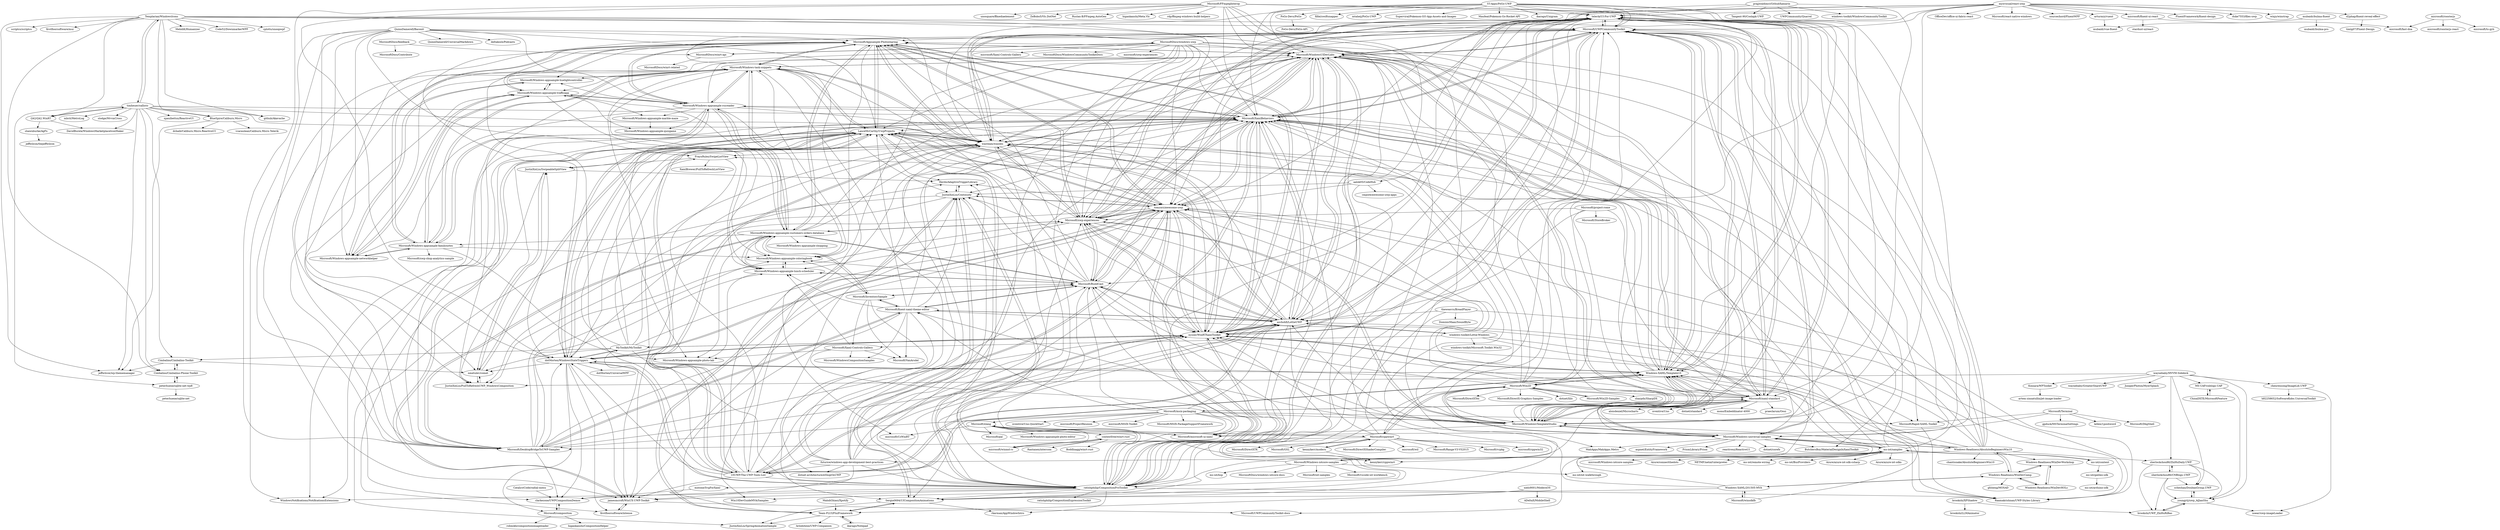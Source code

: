 digraph G {
"telerik/UI-For-UWP" -> "Microsoft/UWPCommunityToolkit"
"telerik/UI-For-UWP" -> "Microsoft/WindowsUIDevLabs"
"telerik/UI-For-UWP" -> "Microsoft/WindowsTemplateStudio"
"telerik/UI-For-UWP" -> "Microsoft/XamlBehaviors"
"telerik/UI-For-UWP" -> "Windows-XAML/Template10"
"telerik/UI-For-UWP" -> "Microsoft/uwp-experiences"
"telerik/UI-For-UWP" -> "xyzzer/WinRTXamlToolkit"
"telerik/UI-For-UWP" -> "Microsoft/xaml-standard"
"telerik/UI-For-UWP" -> "wasteam/waslibs"
"telerik/UI-For-UWP" -> "azchohfi/LottieUWP"
"telerik/UI-For-UWP" -> "Microsoft/microsoft-ui-xaml" ["e"=1]
"telerik/UI-For-UWP" -> "tomzorz/awesome-uwp"
"telerik/UI-For-UWP" -> "ratishphilip/CompositionProToolkit"
"telerik/UI-For-UWP" -> "Microsoft/BuildCast"
"telerik/UI-For-UWP" -> "10UWP/The-UWP-Tools-List"
"Microsoft/Windows-universal-samples" -> "Microsoft/UWPCommunityToolkit"
"Microsoft/Windows-universal-samples" -> "Windows-XAML/Template10"
"Microsoft/Windows-universal-samples" -> "telerik/UI-For-UWP"
"Microsoft/Windows-universal-samples" -> "Microsoft/WindowsTemplateStudio"
"Microsoft/Windows-universal-samples" -> "Microsoft/WindowsUIDevLabs"
"Microsoft/Windows-universal-samples" -> "PrismLibrary/Prism" ["e"=1]
"Microsoft/Windows-universal-samples" -> "ButchersBoy/MaterialDesignInXamlToolkit" ["e"=1]
"Microsoft/Windows-universal-samples" -> "Microsoft/Win2D"
"Microsoft/Windows-universal-samples" -> "ms-iot/samples"
"Microsoft/Windows-universal-samples" -> "reactiveui/ReactiveUI" ["e"=1]
"Microsoft/Windows-universal-samples" -> "dotnet/corefx" ["e"=1]
"Microsoft/Windows-universal-samples" -> "MahApps/MahApps.Metro" ["e"=1]
"Microsoft/Windows-universal-samples" -> "Microsoft/XamlBehaviors"
"Microsoft/Windows-universal-samples" -> "aspnet/EntityFramework" ["e"=1]
"Microsoft/Windows-universal-samples" -> "Windows-Readiness/AbsoluteBeginnersWin10"
"MicrosoftDocs/feedback" -> "MicrosoftDocs/Contribute"
"MicrosoftDocs/feedback" -> "MicrosoftDocs/winrt-api"
"ms-iot/samples" -> "ms-iot/content"
"ms-iot/samples" -> "Microsoft/Windows-iotcore-samples"
"ms-iot/samples" -> "Microsoft/Windows-universal-samples"
"ms-iot/samples" -> "Windows-XAML/Template10"
"ms-iot/samples" -> "Microsoft/UWPCommunityToolkit"
"ms-iot/samples" -> "Azure/azure-iot-sdks" ["e"=1]
"ms-iot/samples" -> "Microsoft/XamlBehaviors"
"ms-iot/samples" -> "microsoft/Windows-iotcore-samples" ["e"=1]
"ms-iot/samples" -> "Azure/connectthedots" ["e"=1]
"ms-iot/samples" -> "telerik/UI-For-UWP"
"ms-iot/samples" -> "NETMF/netmf-interpreter" ["e"=1]
"ms-iot/samples" -> "ms-iot/remote-wiring" ["e"=1]
"ms-iot/samples" -> "ms-iot/BusProviders"
"ms-iot/samples" -> "Azure/azure-iot-sdk-csharp" ["e"=1]
"ms-iot/samples" -> "ms-iot/iot-walkthrough"
"Microsoft/XamlBehaviors" -> "xyzzer/WinRTXamlToolkit"
"Microsoft/XamlBehaviors" -> "Microsoft/WindowsUIDevLabs"
"Microsoft/XamlBehaviors" -> "Microsoft/UWPCommunityToolkit"
"Microsoft/XamlBehaviors" -> "dotMorten/WindowsStateTriggers"
"Microsoft/XamlBehaviors" -> "ratishphilip/CompositionProToolkit"
"Microsoft/XamlBehaviors" -> "Windows-XAML/Template10"
"Microsoft/XamlBehaviors" -> "telerik/UI-For-UWP"
"Microsoft/XamlBehaviors" -> "Microsoft/uwp-experiences"
"Microsoft/XamlBehaviors" -> "Microsoft/xaml-standard"
"Microsoft/XamlBehaviors" -> "Microsoft/Appsample-Photosharing"
"Microsoft/XamlBehaviors" -> "wasteam/waslibs"
"Microsoft/XamlBehaviors" -> "tomzorz/awesome-uwp"
"Microsoft/XamlBehaviors" -> "LanceMcCarthy/UwpProjects"
"Microsoft/XamlBehaviors" -> "azchohfi/LottieUWP"
"Microsoft/XamlBehaviors" -> "WindowsNotifications/NotificationsExtensions"
"MicrosoftDocs/windows-uwp" -> "MicrosoftDocs/winrt-api"
"MicrosoftDocs/windows-uwp" -> "Microsoft/uwp-experiences"
"MicrosoftDocs/windows-uwp" -> "MicrosoftDocs/WindowsCommunityToolkitDocs" ["e"=1]
"MicrosoftDocs/windows-uwp" -> "microsoft/uwp-experiences" ["e"=1]
"MicrosoftDocs/windows-uwp" -> "tomzorz/awesome-uwp"
"MicrosoftDocs/windows-uwp" -> "microsoft/CsWinRT" ["e"=1]
"MicrosoftDocs/windows-uwp" -> "ratishphilip/CompositionProToolkit"
"MicrosoftDocs/windows-uwp" -> "Microsoft/microsoft-ui-xaml" ["e"=1]
"MicrosoftDocs/windows-uwp" -> "LanceMcCarthy/UwpProjects"
"MicrosoftDocs/windows-uwp" -> "Microsoft/DesktopBridgeToUWP-Samples"
"MicrosoftDocs/windows-uwp" -> "Microsoft/WindowsUIDevLabs"
"MicrosoftDocs/windows-uwp" -> "azchohfi/LottieUWP"
"MicrosoftDocs/windows-uwp" -> "microsoft/Xaml-Controls-Gallery" ["e"=1]
"MicrosoftDocs/windows-uwp" -> "Microsoft/WindowsTemplateStudio"
"MicrosoftDocs/windows-uwp" -> "Microsoft/Rapid-XAML-Toolkit"
"Microsoft/cppwinrt" -> "kennykerr/modern"
"Microsoft/cppwinrt" -> "Microsoft/xlang"
"Microsoft/cppwinrt" -> "Microsoft/Win2D"
"Microsoft/cppwinrt" -> "Microsoft/DirectXTK" ["e"=1]
"Microsoft/cppwinrt" -> "Microsoft/GSL" ["e"=1]
"Microsoft/cppwinrt" -> "kennykerr/cppwinrt"
"Microsoft/cppwinrt" -> "Microsoft/XamlBehaviors"
"Microsoft/cppwinrt" -> "Microsoft/DirectXShaderCompiler" ["e"=1]
"Microsoft/cppwinrt" -> "microsoft/wil" ["e"=1]
"Microsoft/cppwinrt" -> "Microsoft/Range-V3-VS2015"
"Microsoft/cppwinrt" -> "Microsoft/UWPCommunityToolkit"
"Microsoft/cppwinrt" -> "Microsoft/vcpkg" ["e"=1]
"Microsoft/cppwinrt" -> "Microsoft/WindowsUIDevLabs"
"Microsoft/cppwinrt" -> "microsoft/cppwin32" ["e"=1]
"Microsoft/cppwinrt" -> "Microsoft/DesktopBridgeToUWP-Samples"
"Microsoft/FFmpegInterop" -> "unosquare/ffmediaelement" ["e"=1]
"Microsoft/FFmpegInterop" -> "ZeBobo5/Vlc.DotNet" ["e"=1]
"Microsoft/FFmpegInterop" -> "azchohfi/LottieUWP"
"Microsoft/FFmpegInterop" -> "Microsoft/WindowsUIDevLabs"
"Microsoft/FFmpegInterop" -> "xyzzer/WinRTXamlToolkit"
"Microsoft/FFmpegInterop" -> "Microsoft/XamlBehaviors"
"Microsoft/FFmpegInterop" -> "Ruslan-B/FFmpeg.AutoGen" ["e"=1]
"Microsoft/FFmpegInterop" -> "ratishphilip/CompositionProToolkit"
"Microsoft/FFmpegInterop" -> "Microsoft/Win2D"
"Microsoft/FFmpegInterop" -> "Microsoft/UWPCommunityToolkit"
"Microsoft/FFmpegInterop" -> "dotMorten/WindowsStateTriggers"
"Microsoft/FFmpegInterop" -> "telerik/UI-For-UWP"
"Microsoft/FFmpegInterop" -> "higankanshi/Meta.Vlc" ["e"=1]
"Microsoft/FFmpegInterop" -> "rdp/ffmpeg-windows-build-helpers" ["e"=1]
"Microsoft/FFmpegInterop" -> "Microsoft/DesktopBridgeToUWP-Samples"
"Microsoft/xlang" -> "Microsoft/cppwinrt"
"Microsoft/xlang" -> "kennykerr/cppwinrt"
"Microsoft/xlang" -> "Microsoft/microsoft-ui-xaml" ["e"=1]
"Microsoft/xlang" -> "Microsoft/Windows-appsample-photo-editor"
"Microsoft/xlang" -> "contextfree/winrt-rust"
"Microsoft/xlang" -> "microsoft/CsWinRT" ["e"=1]
"Microsoft/xlang" -> "microsoft/winmd-rs"
"Microsoft/xlang" -> "Microsoft/pal"
"Microsoft/WindowsTemplateStudio" -> "Microsoft/UWPCommunityToolkit"
"Microsoft/WindowsTemplateStudio" -> "telerik/UI-For-UWP"
"Microsoft/WindowsTemplateStudio" -> "Microsoft/WindowsUIDevLabs"
"Microsoft/WindowsTemplateStudio" -> "Windows-XAML/Template10"
"Microsoft/WindowsTemplateStudio" -> "Microsoft/xaml-standard"
"Microsoft/WindowsTemplateStudio" -> "Microsoft/uwp-experiences"
"Microsoft/WindowsTemplateStudio" -> "Microsoft/microsoft-ui-xaml" ["e"=1]
"Microsoft/WindowsTemplateStudio" -> "Microsoft/BuildCast"
"Microsoft/WindowsTemplateStudio" -> "Microsoft/XamlBehaviors"
"Microsoft/WindowsTemplateStudio" -> "azchohfi/LottieUWP"
"Microsoft/WindowsTemplateStudio" -> "wasteam/waslibs"
"Microsoft/WindowsTemplateStudio" -> "Microsoft/Windows-universal-samples"
"Microsoft/WindowsTemplateStudio" -> "xyzzer/WinRTXamlToolkit"
"Microsoft/WindowsTemplateStudio" -> "tomzorz/awesome-uwp"
"Microsoft/WindowsTemplateStudio" -> "Microsoft/fluent-xaml-theme-editor"
"Microsoft/Win2D" -> "Microsoft/Win2D-Samples"
"Microsoft/Win2D" -> "Microsoft/DirectXTK" ["e"=1]
"Microsoft/Win2D" -> "Microsoft/XamlBehaviors"
"Microsoft/Win2D" -> "sharpdx/SharpDX" ["e"=1]
"Microsoft/Win2D" -> "Microsoft/WindowsUIDevLabs"
"Microsoft/Win2D" -> "Microsoft/cppwinrt"
"Microsoft/Win2D" -> "Microsoft/UWPCommunityToolkit"
"Microsoft/Win2D" -> "Windows-XAML/Template10"
"Microsoft/Win2D" -> "xyzzer/WinRTXamlToolkit"
"Microsoft/Win2D" -> "Microsoft/DirectXTex" ["e"=1]
"Microsoft/Win2D" -> "Microsoft/xaml-standard"
"Microsoft/Win2D" -> "Microsoft/DirectX-Graphics-Samples" ["e"=1]
"Microsoft/Win2D" -> "Microsoft/Windows-universal-samples"
"Microsoft/Win2D" -> "dotnet/llilc" ["e"=1]
"Microsoft/Win2D" -> "telerik/UI-For-UWP"
"Microsoft/xaml-standard" -> "Microsoft/UWPCommunityToolkit"
"Microsoft/xaml-standard" -> "Microsoft/XamlBehaviors"
"Microsoft/xaml-standard" -> "Microsoft/WindowsTemplateStudio"
"Microsoft/xaml-standard" -> "telerik/UI-For-UWP"
"Microsoft/xaml-standard" -> "ratishphilip/CompositionProToolkit"
"Microsoft/xaml-standard" -> "Microsoft/WindowsUIDevLabs"
"Microsoft/xaml-standard" -> "mono/Embeddinator-4000" ["e"=1]
"Microsoft/xaml-standard" -> "praeclarum/Ooui" ["e"=1]
"Microsoft/xaml-standard" -> "dotMorten/WindowsStateTriggers"
"Microsoft/xaml-standard" -> "aloisdeniel/Microcharts" ["e"=1]
"Microsoft/xaml-standard" -> "Microsoft/msix-packaging"
"Microsoft/xaml-standard" -> "nventive/Uno" ["e"=1]
"Microsoft/xaml-standard" -> "dotnet/standard" ["e"=1]
"Microsoft/xaml-standard" -> "Windows-XAML/Template10"
"Microsoft/xaml-standard" -> "xyzzer/WinRTXamlToolkit"
"Microsoft/msix-packaging" -> "Microsoft/xaml-standard"
"Microsoft/msix-packaging" -> "Microsoft/fluent-xaml-theme-editor"
"Microsoft/msix-packaging" -> "Microsoft/BuildCast"
"Microsoft/msix-packaging" -> "Microsoft/MSIX-PackageSupportFramework"
"Microsoft/msix-packaging" -> "nventive/Uno.QuickStart" ["e"=1]
"Microsoft/msix-packaging" -> "ratishphilip/CompositionProToolkit"
"Microsoft/msix-packaging" -> "Microsoft/WindowsTemplateStudio"
"Microsoft/msix-packaging" -> "Microsoft/microsoft-ui-xaml" ["e"=1]
"Microsoft/msix-packaging" -> "Microsoft/DesktopBridgeToUWP-Samples"
"Microsoft/msix-packaging" -> "Microsoft/Rapid-XAML-Toolkit"
"Microsoft/msix-packaging" -> "microsoft/ProjectReunion" ["e"=1]
"Microsoft/msix-packaging" -> "Microsoft/xlang"
"Microsoft/msix-packaging" -> "microsoft/MSIX-Toolkit" ["e"=1]
"Microsoft/msix-packaging" -> "azchohfi/LottieUWP"
"ST-Apps/PoGo-UWP" -> "Microsoft/UWPCommunityToolkit"
"ST-Apps/PoGo-UWP" -> "filfat/swiftsnapper"
"ST-Apps/PoGo-UWP" -> "Windows-XAML/Template10"
"ST-Apps/PoGo-UWP" -> "PoGo-Devs/PoGo"
"ST-Apps/PoGo-UWP" -> "mtaheij/PoGo-UWP"
"ST-Apps/PoGo-UWP" -> "Microsoft/WindowsUIDevLabs"
"ST-Apps/PoGo-UWP" -> "Microsoft/Windows-universal-samples"
"ST-Apps/PoGo-UWP" -> "Superviral/Pokemon-GO-App-Assets-and-Images"
"ST-Apps/PoGo-UWP" -> "telerik/UI-For-UWP"
"ST-Apps/PoGo-UWP" -> "Maufeat/Pokemon-Go-Rocket-API"
"ST-Apps/PoGo-UWP" -> "Microsoft/xaml-standard"
"ST-Apps/PoGo-UWP" -> "ikarago/Unigram"
"ST-Apps/PoGo-UWP" -> "Microsoft/WindowsTemplateStudio"
"ST-Apps/PoGo-UWP" -> "wasteam/waslibs"
"ST-Apps/PoGo-UWP" -> "Microsoft/XamlBehaviors"
"Microsoft/Terminal" -> "Microsoft/microsoft-ui-xaml" ["e"=1]
"Microsoft/Terminal" -> "Microsoft/Rapid-XAML-Toolkit"
"Microsoft/Terminal" -> "gpduck/MSTerminalSettings"
"Microsoft/Terminal" -> "latkin/1poshword" ["e"=1]
"Microsoft/Terminal" -> "Microsoft/DbgShell" ["e"=1]
"Microsoft/UWPCommunityToolkit" -> "Windows-XAML/Template10"
"Microsoft/UWPCommunityToolkit" -> "telerik/UI-For-UWP"
"Microsoft/UWPCommunityToolkit" -> "Microsoft/WindowsUIDevLabs"
"Microsoft/UWPCommunityToolkit" -> "Microsoft/WindowsTemplateStudio"
"Microsoft/UWPCommunityToolkit" -> "Microsoft/XamlBehaviors"
"Microsoft/UWPCommunityToolkit" -> "Microsoft/Windows-universal-samples"
"Microsoft/UWPCommunityToolkit" -> "Microsoft/uwp-experiences"
"Microsoft/UWPCommunityToolkit" -> "Microsoft/xaml-standard"
"Microsoft/UWPCommunityToolkit" -> "xyzzer/WinRTXamlToolkit"
"Microsoft/UWPCommunityToolkit" -> "wasteam/waslibs"
"Microsoft/UWPCommunityToolkit" -> "ratishphilip/CompositionProToolkit"
"Microsoft/UWPCommunityToolkit" -> "dotMorten/WindowsStateTriggers"
"Microsoft/UWPCommunityToolkit" -> "tomzorz/awesome-uwp"
"Microsoft/UWPCommunityToolkit" -> "Microsoft/Appsample-Photosharing"
"Microsoft/UWPCommunityToolkit" -> "ButchersBoy/MaterialDesignInXamlToolkit" ["e"=1]
"Sergio0694/UICompositionAnimations" -> "Team-FLUI/FluiFramework"
"Sergio0694/UICompositionAnimations" -> "rkarman/AppWindowIntro"
"Sergio0694/UICompositionAnimations" -> "JustinXinLiu/Continuity"
"Sergio0694/UICompositionAnimations" -> "JustinXinLiu/SpringAnimationSample"
"Microsoft/Windows-iotcore-samples" -> "ms-iot/samples"
"Microsoft/Windows-iotcore-samples" -> "MicrosoftDocs/windows-iotcore-docs"
"Microsoft/Windows-iotcore-samples" -> "ms-iot/iot-walkthrough"
"Microsoft/Windows-iotcore-samples" -> "Microsoft/iot-samples"
"Microsoft/Windows-iotcore-samples" -> "Microsoft/vscode-iot-workbench" ["e"=1]
"Microsoft/Windows-iotcore-samples" -> "Microsoft/BuildCast"
"Microsoft/Windows-iotcore-samples" -> "ms-iot/bsp"
"Microsoft/winsdkfb" -> "Windows-XAML/201505-MVA"
"Microsoft/winsdkfb" -> "Microsoft/XamlBehaviors"
"QuinnDamerell/Baconit" -> "QuinnDamerell/UniversalMarkdown"
"QuinnDamerell/Baconit" -> "LanceMcCarthy/UwpProjects"
"QuinnDamerell/Baconit" -> "nmetulev/comet"
"QuinnDamerell/Baconit" -> "WindowsNotifications/NotificationsExtensions"
"QuinnDamerell/Baconit" -> "wasteam/waslibs"
"QuinnDamerell/Baconit" -> "Microsoft/Windows-appsample-rssreader"
"QuinnDamerell/Baconit" -> "dotMorten/WindowsStateTriggers"
"QuinnDamerell/Baconit" -> "deltakosh/Podcasts"
"QuinnDamerell/Baconit" -> "JustinXinLiu/PullToRefreshUWP_WindowsComposition"
"QuinnDamerell/Baconit" -> "FrayxRulez/SwipeListView"
"QuinnDamerell/Baconit" -> "Microsoft/Appsample-Photosharing"
"QuinnDamerell/Baconit" -> "jamesmcroft/WinUX-UWP-Toolkit"
"microsoft/fluent-ui-react" -> "microsoft/fast-dna"
"microsoft/fluent-ui-react" -> "stardust-ui/react" ["e"=1]
"Templarian/WindowsIcons" -> "timheuer/callisto"
"Templarian/WindowsIcons" -> "github/Akavache" ["e"=1]
"Templarian/WindowsIcons" -> "Cimbalino/Cimbalino-Phone-Toolkit"
"Templarian/WindowsIcons" -> "jeffwilcox/wp-thememanager"
"Templarian/WindowsIcons" -> "MehdiK/Humanizer" ["e"=1]
"Templarian/WindowsIcons" -> "Q42/Q42.WinRT"
"Templarian/WindowsIcons" -> "Code52/DownmarkerWPF" ["e"=1]
"Templarian/WindowsIcons" -> "cplotts/snoopwpf" ["e"=1]
"Templarian/WindowsIcons" -> "Microsoft/XamlBehaviors"
"Templarian/WindowsIcons" -> "BlueSpire/Caliburn.Micro"
"Templarian/WindowsIcons" -> "Microsoft/UWPCommunityToolkit"
"Templarian/WindowsIcons" -> "Windows-XAML/Template10"
"Templarian/WindowsIcons" -> "scriptcs/scriptcs" ["e"=1]
"Templarian/WindowsIcons" -> "MahApps/MahApps.Metro" ["e"=1]
"Templarian/WindowsIcons" -> "firstfloorsoftware/mui" ["e"=1]
"prajjwaldimri/GithubXamarin" -> "aalok05/CodeHub"
"prajjwaldimri/GithubXamarin" -> "telerik/UI-For-UWP"
"prajjwaldimri/GithubXamarin" -> "UWPCommunity/Quarrel" ["e"=1]
"prajjwaldimri/GithubXamarin" -> "windows-toolkit/WindowsCommunityToolkit" ["e"=1]
"prajjwaldimri/GithubXamarin" -> "Tangent-90/Coolapk-UWP" ["e"=1]
"prajjwaldimri/GithubXamarin" -> "Microsoft/WindowsTemplateStudio"
"10UWP/The-UWP-Tools-List" -> "tomzorz/awesome-uwp"
"10UWP/The-UWP-Tools-List" -> "LanceMcCarthy/UwpProjects"
"10UWP/The-UWP-Tools-List" -> "jamesmcroft/WinUX-UWP-Toolkit"
"10UWP/The-UWP-Tools-List" -> "azchohfi/LottieUWP"
"10UWP/The-UWP-Tools-List" -> "xyzzer/WinRTXamlToolkit"
"10UWP/The-UWP-Tools-List" -> "wasteam/waslibs"
"10UWP/The-UWP-Tools-List" -> "ratishphilip/CompositionProToolkit"
"10UWP/The-UWP-Tools-List" -> "Microsoft/WindowsUIDevLabs"
"10UWP/The-UWP-Tools-List" -> "JustinXinLiu/Continuity"
"10UWP/The-UWP-Tools-List" -> "Microsoft/BuildCast"
"10UWP/The-UWP-Tools-List" -> "Microsoft/Appsample-Photosharing"
"10UWP/The-UWP-Tools-List" -> "dotMorten/WindowsStateTriggers"
"10UWP/The-UWP-Tools-List" -> "Windows-XAML/Template10"
"10UWP/The-UWP-Tools-List" -> "Microsoft/Windows-task-snippets"
"10UWP/The-UWP-Tools-List" -> "Microsoft/XamlBehaviors"
"Microsoft/fluent-xaml-theme-editor" -> "Microsoft/BuildCast"
"Microsoft/fluent-xaml-theme-editor" -> "Microsoft/VanArsdel"
"Microsoft/fluent-xaml-theme-editor" -> "azchohfi/LottieUWP"
"Microsoft/fluent-xaml-theme-editor" -> "Microsoft/Rapid-XAML-Toolkit"
"Microsoft/fluent-xaml-theme-editor" -> "Microsoft/InventorySample"
"Microsoft/fluent-xaml-theme-editor" -> "Microsoft/DesktopBridgeToUWP-Samples"
"Microsoft/fluent-xaml-theme-editor" -> "Team-FLUI/FluiFramework"
"Microsoft/fluent-xaml-theme-editor" -> "JustinXinLiu/Continuity"
"Microsoft/fluent-xaml-theme-editor" -> "Microsoft/Windows-appsample-lunch-scheduler"
"Microsoft/fluent-xaml-theme-editor" -> "LanceMcCarthy/UwpProjects"
"Microsoft/fluent-xaml-theme-editor" -> "Microsoft/XamlBehaviors"
"Microsoft/fluent-xaml-theme-editor" -> "Sergio0694/UICompositionAnimations"
"Microsoft/fluent-xaml-theme-editor" -> "Microsoft/WindowsCompositionSamples"
"myxvisual/react-uwp" -> "OfficeDev/office-ui-fabric-react" ["e"=1]
"myxvisual/react-uwp" -> "Microsoft/react-native-windows" ["e"=1]
"myxvisual/react-uwp" -> "sourcechord/FluentWPF" ["e"=1]
"myxvisual/react-uwp" -> "microsoft/fluent-ui-react"
"myxvisual/react-uwp" -> "FluentFramework/fluent-design"
"myxvisual/react-uwp" -> "Microsoft/uwp-experiences"
"myxvisual/react-uwp" -> "telerik/UI-For-UWP"
"myxvisual/react-uwp" -> "Microsoft/WindowsTemplateStudio"
"myxvisual/react-uwp" -> "arturmiz/vuent"
"myxvisual/react-uwp" -> "azchohfi/LottieUWP"
"myxvisual/react-uwp" -> "tomzorz/awesome-uwp"
"myxvisual/react-uwp" -> "duke7553/files-uwp" ["e"=1]
"myxvisual/react-uwp" -> "Microsoft/UWPCommunityToolkit"
"myxvisual/react-uwp" -> "winjs/winstrap" ["e"=1]
"myxvisual/react-uwp" -> "d2phap/fluent-reveal-effect"
"aalok05/CodeHub" -> "JustinXinLiu/Continuity"
"aalok05/CodeHub" -> "cmpute/awesome-uwp-apps"
"aalok05/CodeHub" -> "Sergio0694/UICompositionAnimations"
"aalok05/CodeHub" -> "tomzorz/awesome-uwp"
"sherlockchou86/CNBlogs.UWP" -> "sherlockchou86/ZhiHuDaily.UWP"
"sherlockchou86/CNBlogs.UWP" -> "brookshi/UWP_ZhiHuRiBao"
"sherlockchou86/CNBlogs.UWP" -> "youngytj/uwp_AiJianShu"
"sherlockchou86/CNBlogs.UWP" -> "scheshan/DoubanGroup.UWP"
"Kinnara/WPToolkit" -> "artem-zinnatullin/jet-image-loader"
"arturmiz/vuent" -> "mubaidr/vue-fluent"
"sherlockchou86/ZhiHuDaily.UWP" -> "sherlockchou86/CNBlogs.UWP"
"sherlockchou86/ZhiHuDaily.UWP" -> "brookshi/UWP_ZhiHuRiBao"
"sherlockchou86/ZhiHuDaily.UWP" -> "scheshan/DoubanGroup.UWP"
"sherlockchou86/ZhiHuDaily.UWP" -> "youngytj/uwp_AiJianShu"
"Microsoft/WindowsUIDevLabs" -> "Microsoft/UWPCommunityToolkit"
"Microsoft/WindowsUIDevLabs" -> "Microsoft/XamlBehaviors"
"Microsoft/WindowsUIDevLabs" -> "Microsoft/uwp-experiences"
"Microsoft/WindowsUIDevLabs" -> "ratishphilip/CompositionProToolkit"
"Microsoft/WindowsUIDevLabs" -> "telerik/UI-For-UWP"
"Microsoft/WindowsUIDevLabs" -> "Microsoft/WindowsTemplateStudio"
"Microsoft/WindowsUIDevLabs" -> "azchohfi/LottieUWP"
"Microsoft/WindowsUIDevLabs" -> "Microsoft/Windows-task-snippets"
"Microsoft/WindowsUIDevLabs" -> "Microsoft/Appsample-Photosharing"
"Microsoft/WindowsUIDevLabs" -> "xyzzer/WinRTXamlToolkit"
"Microsoft/WindowsUIDevLabs" -> "wasteam/waslibs"
"Microsoft/WindowsUIDevLabs" -> "Windows-XAML/Template10"
"Microsoft/WindowsUIDevLabs" -> "Microsoft/BuildCast"
"Microsoft/WindowsUIDevLabs" -> "Microsoft/xaml-standard"
"Microsoft/WindowsUIDevLabs" -> "JustinXinLiu/Continuity"
"windows-toolkit/Lottie-Windows" -> "azchohfi/LottieUWP"
"windows-toolkit/Lottie-Windows" -> "tomzorz/awesome-uwp"
"windows-toolkit/Lottie-Windows" -> "Microsoft/Xaml-Controls-Gallery"
"windows-toolkit/Lottie-Windows" -> "Raamakrishnan/UWP-Styles-Library"
"windows-toolkit/Lottie-Windows" -> "windows-toolkit/Microsoft.Toolkit.Win32" ["e"=1]
"windows-toolkit/Lottie-Windows" -> "Microsoft/UWPCommunityToolkit-docs"
"LanceMcCarthy/UwpProjects" -> "tomzorz/awesome-uwp"
"LanceMcCarthy/UwpProjects" -> "nmetulev/comet"
"LanceMcCarthy/UwpProjects" -> "clarkezone/UWPCompositionDemos"
"LanceMcCarthy/UwpProjects" -> "ratishphilip/CompositionProToolkit"
"LanceMcCarthy/UwpProjects" -> "jamesmcroft/WinUX-UWP-Toolkit"
"LanceMcCarthy/UwpProjects" -> "dotMorten/WindowsStateTriggers"
"LanceMcCarthy/UwpProjects" -> "JustinXinLiu/PullToRefreshUWP_WindowsComposition"
"LanceMcCarthy/UwpProjects" -> "Microsoft/Windows-task-snippets"
"LanceMcCarthy/UwpProjects" -> "Microsoft/Appsample-Photosharing"
"LanceMcCarthy/UwpProjects" -> "JustinXinLiu/SwipeableSplitView"
"LanceMcCarthy/UwpProjects" -> "10UWP/The-UWP-Tools-List"
"LanceMcCarthy/UwpProjects" -> "Herdo/AdaptiveTriggerLibrary"
"LanceMcCarthy/UwpProjects" -> "Raamakrishnan/UWP-Styles-Library"
"LanceMcCarthy/UwpProjects" -> "wasteam/waslibs"
"LanceMcCarthy/UwpProjects" -> "WindowsNotifications/NotificationsExtensions"
"Microsoft/Appsample-Photosharing" -> "Microsoft/Windows-appsample-rssreader"
"Microsoft/Appsample-Photosharing" -> "LanceMcCarthy/UwpProjects"
"Microsoft/Appsample-Photosharing" -> "Microsoft/Windows-task-snippets"
"Microsoft/Appsample-Photosharing" -> "Microsoft/Windows-appsample-trafficapp"
"Microsoft/Appsample-Photosharing" -> "Microsoft/Windows-appsample-familynotes"
"Microsoft/Appsample-Photosharing" -> "wasteam/waslibs"
"Microsoft/Appsample-Photosharing" -> "Microsoft/XamlBehaviors"
"Microsoft/Appsample-Photosharing" -> "Microsoft/WindowsUIDevLabs"
"Microsoft/Appsample-Photosharing" -> "tomzorz/awesome-uwp"
"Microsoft/Appsample-Photosharing" -> "Microsoft/Windows-appsample-coloringbook"
"Microsoft/Appsample-Photosharing" -> "Microsoft/Windows-appsample-networkhelper"
"Microsoft/Appsample-Photosharing" -> "Microsoft/uwp-experiences"
"Microsoft/Appsample-Photosharing" -> "xyzzer/WinRTXamlToolkit"
"Microsoft/Appsample-Photosharing" -> "Microsoft/Windows-appsample-customers-orders-database"
"Microsoft/Appsample-Photosharing" -> "Microsoft/Windows-appsample-huelightcontroller"
"Microsoft/Windows-appsample-rssreader" -> "Microsoft/Windows-appsample-trafficapp"
"Microsoft/Windows-appsample-rssreader" -> "Microsoft/Appsample-Photosharing"
"Microsoft/Windows-appsample-rssreader" -> "Microsoft/Windows-appsample-huelightcontroller"
"Microsoft/Windows-appsample-rssreader" -> "Microsoft/Windows-appsample-familynotes"
"Microsoft/Windows-appsample-rssreader" -> "Microsoft/Windows-appsample-networkhelper"
"Microsoft/Windows-appsample-rssreader" -> "Microsoft/Windows-appsample-quizgame"
"Microsoft/Windows-appsample-rssreader" -> "Microsoft/Windows-appsample-marble-maze"
"Microsoft/Windows-appsample-rssreader" -> "Microsoft/Windows-task-snippets"
"Microsoft/Windows-appsample-rssreader" -> "Microsoft/Windows-appsample-coloringbook"
"Microsoft/Windows-appsample-rssreader" -> "Microsoft/Windows-appsample-customers-orders-database"
"Microsoft/Windows-appsample-rssreader" -> "Microsoft/Windows-appsample-photo-lab"
"Microsoft/Windows-appsample-rssreader" -> "xyzzer/WinRTXamlToolkit"
"Microsoft/Windows-appsample-rssreader" -> "Microsoft/Windows-appsample-lunch-scheduler"
"Microsoft/Windows-appsample-rssreader" -> "Microsoft/XamlBehaviors"
"Microsoft/Windows-appsample-rssreader" -> "Microsoft/WindowsUIDevLabs"
"brookshi/XPShadow" -> "brookshi/LLMAnimator"
"brookshi/XPShadow" -> "brookshi/UWP_ZhiHuRiBao"
"nmetulev/comet" -> "JustinXinLiu/PullToRefreshUWP_WindowsComposition"
"nmetulev/comet" -> "LanceMcCarthy/UwpProjects"
"nmetulev/comet" -> "JustinXinLiu/SwipeableSplitView"
"youngytj/uwp_AiJianShu" -> "scheshan/DoubanGroup.UWP"
"youngytj/uwp_AiJianShu" -> "noear/uwp-imageLoader"
"youngytj/uwp_AiJianShu" -> "brookshi/UWP_ZhiHuRiBao"
"Windows-Readiness/WinDevCamp" -> "Windows-Readiness/WinDevWorkshop"
"Windows-Readiness/WinDevCamp" -> "Windows-Readiness/WinDevHOLs"
"Windows-Readiness/WinDevCamp" -> "Windows-XAML/201505-MVA"
"Windows-Readiness/WinDevCamp" -> "Windows-Readiness/AbsoluteBeginnersWin10"
"Windows-Readiness/WinDevCamp" -> "gfzheng/MOSAD"
"MicrosoftDocs/winrt-api" -> "MicrosoftDocs/winrt-related"
"MicrosoftDocs/winrt-api" -> "MicrosoftDocs/windows-uwp"
"niels9001/ModernOS" -> "Team-FLUI/FluiFramework"
"niels9001/ModernOS" -> "Sergio0694/UICompositionAnimations"
"niels9001/ModernOS" -> "ADeltaX/MobileShell" ["e"=1]
"kennykerr/modern" -> "Microsoft/cppwinrt"
"kennykerr/modern" -> "kennykerr/cppwinrt"
"ChinaDXTE/MicrosoftFeature" -> "MS-UAP/cnblogs-UAP"
"ms-iot/content" -> "ms-iot/galileo-sdk"
"ms-iot/content" -> "ms-iot/samples"
"Microsoft/Xaml-Controls-Gallery" -> "Microsoft/VanArsdel"
"Microsoft/Xaml-Controls-Gallery" -> "Microsoft/WindowsCompositionSamples"
"Microsoft/Xaml-Controls-Gallery" -> "Microsoft/microsoft-ui-xaml" ["e"=1]
"Microsoft/Xaml-Controls-Gallery" -> "Microsoft/Windows-appsample-photo-lab"
"Microsoft/Xaml-Controls-Gallery" -> "Microsoft/Windows-appsample-lunch-scheduler"
"Windows-XAML/Template10" -> "Microsoft/UWPCommunityToolkit"
"Windows-XAML/Template10" -> "Microsoft/XamlBehaviors"
"Windows-XAML/Template10" -> "Microsoft/Windows-universal-samples"
"Windows-XAML/Template10" -> "telerik/UI-For-UWP"
"Windows-XAML/Template10" -> "Microsoft/WindowsTemplateStudio"
"Windows-XAML/Template10" -> "xyzzer/WinRTXamlToolkit"
"Windows-XAML/Template10" -> "Microsoft/WindowsUIDevLabs"
"Windows-XAML/Template10" -> "dotMorten/WindowsStateTriggers"
"Windows-XAML/Template10" -> "tomzorz/awesome-uwp"
"Windows-XAML/Template10" -> "wasteam/waslibs"
"Windows-XAML/Template10" -> "LanceMcCarthy/UwpProjects"
"Windows-XAML/Template10" -> "Microsoft/Appsample-Photosharing"
"Windows-XAML/Template10" -> "Microsoft/xaml-standard"
"Windows-XAML/Template10" -> "10UWP/The-UWP-Tools-List"
"Windows-XAML/Template10" -> "Microsoft/Win2D"
"mubaidr/bulma-fluent" -> "mubaidr/vue-fluent"
"mubaidr/bulma-fluent" -> "mubaidr/bulma-pro"
"azchohfi/LottieUWP" -> "tomzorz/awesome-uwp"
"azchohfi/LottieUWP" -> "JustinXinLiu/Continuity"
"azchohfi/LottieUWP" -> "Microsoft/WindowsUIDevLabs"
"azchohfi/LottieUWP" -> "Sergio0694/UICompositionAnimations"
"azchohfi/LottieUWP" -> "Raamakrishnan/UWP-Styles-Library"
"azchohfi/LottieUWP" -> "ratishphilip/CompositionProToolkit"
"azchohfi/LottieUWP" -> "windows-toolkit/Lottie-Windows"
"azchohfi/LottieUWP" -> "jamesmcroft/WinUX-UWP-Toolkit"
"azchohfi/LottieUWP" -> "LanceMcCarthy/UwpProjects"
"azchohfi/LottieUWP" -> "Microsoft/BuildCast"
"azchohfi/LottieUWP" -> "xyzzer/WinRTXamlToolkit"
"azchohfi/LottieUWP" -> "10UWP/The-UWP-Tools-List"
"azchohfi/LottieUWP" -> "Microsoft/XamlBehaviors"
"azchohfi/LottieUWP" -> "Microsoft/uwp-experiences"
"azchohfi/LottieUWP" -> "Microsoft/fluent-xaml-theme-editor"
"MahdiGhiasi/Xpotify" -> "Team-FLUI/FluiFramework"
"Q42/Q42.WinRT" -> "timheuer/callisto"
"Q42/Q42.WinRT" -> "shawnburke/AgFx"
"Q42/Q42.WinRT" -> "DavidBurela/WindowsMarketplaceIconMaker"
"waynebaby/MVVM-Sidekick" -> "youngytj/uwp_AiJianShu"
"waynebaby/MVVM-Sidekick" -> "waynebaby/GreaterShareUWP"
"waynebaby/MVVM-Sidekick" -> "Kinnara/WPToolkit"
"waynebaby/MVVM-Sidekick" -> "JuniperPhoton/MyerSplash"
"waynebaby/MVVM-Sidekick" -> "chenrensong/ImageLib.UWP"
"waynebaby/MVVM-Sidekick" -> "sherlockchou86/ZhiHuDaily.UWP"
"waynebaby/MVVM-Sidekick" -> "MS-UAP/cnblogs-UAP"
"waynebaby/MVVM-Sidekick" -> "JustinXinLiu/PullToRefreshUWP_WindowsComposition"
"waynebaby/MVVM-Sidekick" -> "scheshan/DoubanGroup.UWP"
"scheshan/DoubanGroup.UWP" -> "youngytj/uwp_AiJianShu"
"Microsoft/BuildCast" -> "Microsoft/Windows-appsample-lunch-scheduler"
"Microsoft/BuildCast" -> "Microsoft/Windows-appsample-customers-orders-database"
"Microsoft/BuildCast" -> "Microsoft/fluent-xaml-theme-editor"
"Microsoft/BuildCast" -> "Microsoft/Windows-appsample-coloringbook"
"Microsoft/BuildCast" -> "tomzorz/awesome-uwp"
"Microsoft/BuildCast" -> "Microsoft/uwp-experiences"
"Microsoft/BuildCast" -> "azchohfi/LottieUWP"
"Microsoft/BuildCast" -> "JustinXinLiu/Continuity"
"Microsoft/BuildCast" -> "Microsoft/WindowsUIDevLabs"
"Microsoft/BuildCast" -> "Microsoft/InventorySample"
"Microsoft/BuildCast" -> "Sergio0694/UICompositionAnimations"
"Microsoft/BuildCast" -> "ratishphilip/CompositionProToolkit"
"Microsoft/BuildCast" -> "LanceMcCarthy/UwpProjects"
"Microsoft/BuildCast" -> "xyzzer/WinRTXamlToolkit"
"Microsoft/BuildCast" -> "Microsoft/Appsample-Photosharing"
"Microsoft/Windows-appsample-coloringbook" -> "Microsoft/Windows-appsample-lunch-scheduler"
"wasteam/waslibs" -> "Microsoft/Appsample-Photosharing"
"wasteam/waslibs" -> "xyzzer/WinRTXamlToolkit"
"wasteam/waslibs" -> "LanceMcCarthy/UwpProjects"
"wasteam/waslibs" -> "Microsoft/XamlBehaviors"
"wasteam/waslibs" -> "Microsoft/WindowsUIDevLabs"
"wasteam/waslibs" -> "ratishphilip/CompositionProToolkit"
"wasteam/waslibs" -> "tomzorz/awesome-uwp"
"wasteam/waslibs" -> "telerik/UI-For-UWP"
"wasteam/waslibs" -> "10UWP/The-UWP-Tools-List"
"wasteam/waslibs" -> "jamesmcroft/WinUX-UWP-Toolkit"
"wasteam/waslibs" -> "Microsoft/UWPCommunityToolkit"
"wasteam/waslibs" -> "Microsoft/uwp-experiences"
"wasteam/waslibs" -> "dotMorten/WindowsStateTriggers"
"wasteam/waslibs" -> "Microsoft/Windows-task-snippets"
"wasteam/waslibs" -> "FrayxRulez/SwipeListView"
"JustinXinLiu/Continuity" -> "ratishphilip/CompositionProToolkit"
"JustinXinLiu/Continuity" -> "Sergio0694/UICompositionAnimations"
"JustinXinLiu/Continuity" -> "Herdo/AdaptiveTriggerLibrary"
"JustinXinLiu/Continuity" -> "tomzorz/awesome-uwp"
"JustinXinLiu/Continuity" -> "Team-FLUI/FluiFramework"
"JustinXinLiu/Continuity" -> "JustinXinLiu/PullToRefreshUWP_WindowsComposition"
"JustinXinLiu/Continuity" -> "JustinXinLiu/SpringAnimationSample"
"Cimbalino/Cimbalino-Phone-Toolkit" -> "Cimbalino/Cimbalino-Toolkit"
"Cimbalino/Cimbalino-Phone-Toolkit" -> "peterhuene/sqlite-net-wp8"
"Cimbalino/Cimbalino-Toolkit" -> "Cimbalino/Cimbalino-Phone-Toolkit"
"Cimbalino/Cimbalino-Toolkit" -> "nmetulev/comet"
"Cimbalino/Cimbalino-Toolkit" -> "jeffwilcox/wp-thememanager"
"peterhuene/sqlite-net-wp8" -> "peterhuene/sqlite-net"
"peterhuene/sqlite-net-wp8" -> "Cimbalino/Cimbalino-Phone-Toolkit"
"xyzzer/WinRTXamlToolkit" -> "Microsoft/XamlBehaviors"
"xyzzer/WinRTXamlToolkit" -> "tomzorz/awesome-uwp"
"xyzzer/WinRTXamlToolkit" -> "MyToolkit/MyToolkit"
"xyzzer/WinRTXamlToolkit" -> "dotMorten/WindowsStateTriggers"
"xyzzer/WinRTXamlToolkit" -> "wasteam/waslibs"
"xyzzer/WinRTXamlToolkit" -> "ratishphilip/CompositionProToolkit"
"xyzzer/WinRTXamlToolkit" -> "Microsoft/WindowsUIDevLabs"
"xyzzer/WinRTXamlToolkit" -> "telerik/UI-For-UWP"
"xyzzer/WinRTXamlToolkit" -> "Windows-XAML/Template10"
"xyzzer/WinRTXamlToolkit" -> "LanceMcCarthy/UwpProjects"
"xyzzer/WinRTXamlToolkit" -> "azchohfi/LottieUWP"
"xyzzer/WinRTXamlToolkit" -> "Microsoft/uwp-experiences"
"xyzzer/WinRTXamlToolkit" -> "Microsoft/UWPCommunityToolkit"
"xyzzer/WinRTXamlToolkit" -> "10UWP/The-UWP-Tools-List"
"xyzzer/WinRTXamlToolkit" -> "Microsoft/Appsample-Photosharing"
"JustinXinLiu/PullToRefreshUWP_WindowsComposition" -> "nmetulev/comet"
"Microsoft/InventorySample" -> "dotnet-architecture/eShopOnUWP" ["e"=1]
"Microsoft/InventorySample" -> "Microsoft/Windows-appsample-customers-orders-database"
"Microsoft/InventorySample" -> "Microsoft/BuildCast"
"Microsoft/InventorySample" -> "Microsoft/fluent-xaml-theme-editor"
"Microsoft/InventorySample" -> "Microsoft/Windows-appsample-coloringbook"
"Microsoft/InventorySample" -> "Microsoft/Xaml-Controls-Gallery"
"Microsoft/InventorySample" -> "Microsoft/VanArsdel"
"Microsoft/Windows-appsample-customers-orders-database" -> "Microsoft/Windows-appsample-lunch-scheduler"
"Microsoft/Windows-appsample-customers-orders-database" -> "Microsoft/BuildCast"
"Microsoft/Windows-appsample-customers-orders-database" -> "Microsoft/Windows-appsample-coloringbook"
"Microsoft/Windows-appsample-customers-orders-database" -> "Microsoft/InventorySample"
"Microsoft/Windows-appsample-customers-orders-database" -> "Microsoft/uwp-experiences"
"Microsoft/Windows-appsample-customers-orders-database" -> "Microsoft/Windows-task-snippets"
"Microsoft/Windows-appsample-customers-orders-database" -> "Microsoft/Appsample-Photosharing"
"Microsoft/Windows-appsample-customers-orders-database" -> "Microsoft/Windows-appsample-rssreader"
"Microsoft/Windows-appsample-customers-orders-database" -> "Microsoft/WindowsUIDevLabs"
"Microsoft/Windows-appsample-customers-orders-database" -> "Microsoft/Windows-appsample-familynotes"
"Microsoft/Windows-appsample-customers-orders-database" -> "Microsoft/Windows-appsample-shopping"
"Microsoft/Windows-appsample-customers-orders-database" -> "Microsoft/Windows-appsample-trafficapp"
"Microsoft/Windows-appsample-customers-orders-database" -> "Microsoft/DesktopBridgeToUWP-Samples"
"Microsoft/Windows-appsample-customers-orders-database" -> "Microsoft/Windows-appsample-photo-lab"
"Microsoft/Windows-appsample-customers-orders-database" -> "wasteam/waslibs"
"theweavrs/BreadPlayer" -> "DominicMaas/SoundByte"
"theweavrs/BreadPlayer" -> "Sergio0694/UICompositionAnimations"
"theweavrs/BreadPlayer" -> "azchohfi/LottieUWP"
"theweavrs/BreadPlayer" -> "Raamakrishnan/UWP-Styles-Library"
"Windows-Readiness/AbsoluteBeginnersWin10" -> "Windows-Readiness/WinDevCamp"
"Windows-Readiness/AbsoluteBeginnersWin10" -> "Windows-XAML/Template10"
"Windows-Readiness/AbsoluteBeginnersWin10" -> "Microsoft/Windows-universal-samples"
"Windows-Readiness/AbsoluteBeginnersWin10" -> "Microsoft/Windows-appsample-rssreader"
"Windows-Readiness/AbsoluteBeginnersWin10" -> "sherlockchou86/ZhiHuDaily.UWP"
"Windows-Readiness/AbsoluteBeginnersWin10" -> "Microsoft/WindowsTemplateStudio"
"Windows-Readiness/AbsoluteBeginnersWin10" -> "Microsoft/UWPCommunityToolkit"
"Windows-Readiness/AbsoluteBeginnersWin10" -> "chantisnake/AbsoluteBeginnersWin10"
"Windows-Readiness/AbsoluteBeginnersWin10" -> "Windows-Readiness/WinDevWorkshop"
"Windows-Readiness/AbsoluteBeginnersWin10" -> "telerik/UI-For-UWP"
"Windows-Readiness/AbsoluteBeginnersWin10" -> "futurice/windows-app-development-best-practices"
"Windows-Readiness/AbsoluteBeginnersWin10" -> "xyzzer/WinRTXamlToolkit"
"Windows-Readiness/AbsoluteBeginnersWin10" -> "wasteam/waslibs"
"Windows-Readiness/AbsoluteBeginnersWin10" -> "tomzorz/awesome-uwp"
"Windows-Readiness/AbsoluteBeginnersWin10" -> "Microsoft/WindowsUIDevLabs"
"MyToolkit/MyToolkit" -> "xyzzer/WinRTXamlToolkit"
"MyToolkit/MyToolkit" -> "dotMorten/WindowsStateTriggers"
"MyToolkit/MyToolkit" -> "jamesmcroft/WinUX-UWP-Toolkit"
"MyToolkit/MyToolkit" -> "ratishphilip/CompositionProToolkit"
"MyToolkit/MyToolkit" -> "tomzorz/awesome-uwp"
"MyToolkit/MyToolkit" -> "Microsoft/XamlBehaviors"
"MyToolkit/MyToolkit" -> "wasteam/waslibs"
"MyToolkit/MyToolkit" -> "LanceMcCarthy/UwpProjects"
"MyToolkit/MyToolkit" -> "FrayxRulez/SwipeListView"
"MyToolkit/MyToolkit" -> "nmetulev/comet"
"MyToolkit/MyToolkit" -> "Cimbalino/Cimbalino-Toolkit"
"futurice/windows-app-development-best-practices" -> "tomzorz/awesome-uwp"
"futurice/windows-app-development-best-practices" -> "xyzzer/WinRTXamlToolkit"
"futurice/windows-app-development-best-practices" -> "10UWP/The-UWP-Tools-List"
"futurice/windows-app-development-best-practices" -> "Microsoft/uwp-experiences"
"futurice/windows-app-development-best-practices" -> "ratishphilip/CompositionProToolkit"
"futurice/windows-app-development-best-practices" -> "Microsoft/Windows-task-snippets"
"futurice/windows-app-development-best-practices" -> "wasteam/waslibs"
"futurice/windows-app-development-best-practices" -> "mntone/SvgForXaml"
"futurice/windows-app-development-best-practices" -> "Microsoft/WindowsUIDevLabs"
"futurice/windows-app-development-best-practices" -> "azchohfi/LottieUWP"
"futurice/windows-app-development-best-practices" -> "dotnet-architecture/eShopOnUWP" ["e"=1]
"futurice/windows-app-development-best-practices" -> "Microsoft/XamlBehaviors"
"dotMorten/WindowsStateTriggers" -> "ratishphilip/CompositionProToolkit"
"dotMorten/WindowsStateTriggers" -> "Herdo/AdaptiveTriggerLibrary"
"dotMorten/WindowsStateTriggers" -> "LanceMcCarthy/UwpProjects"
"dotMorten/WindowsStateTriggers" -> "nmetulev/comet"
"dotMorten/WindowsStateTriggers" -> "jamesmcroft/WinUX-UWP-Toolkit"
"dotMorten/WindowsStateTriggers" -> "xyzzer/WinRTXamlToolkit"
"dotMorten/WindowsStateTriggers" -> "Microsoft/XamlBehaviors"
"dotMorten/WindowsStateTriggers" -> "MyToolkit/MyToolkit"
"dotMorten/WindowsStateTriggers" -> "tomzorz/awesome-uwp"
"dotMorten/WindowsStateTriggers" -> "Microsoft/composition"
"dotMorten/WindowsStateTriggers" -> "JustinXinLiu/SwipeableSplitView"
"dotMorten/WindowsStateTriggers" -> "firstfloorsoftware/intense"
"dotMorten/WindowsStateTriggers" -> "clarkezone/UWPCompositionDemos"
"dotMorten/WindowsStateTriggers" -> "Windows-XAML/Template10"
"dotMorten/WindowsStateTriggers" -> "dotMorten/UniversalWPF" ["e"=1]
"microsoft/roosterjs" -> "microsoft/roosterjs-react"
"microsoft/roosterjs" -> "microsoft/ts-gyb"
"microsoft/roosterjs" -> "microsoft/fast-dna"
"Windows-Readiness/WinDevHOLs" -> "Windows-Readiness/WinDevWorkshop"
"Windows-Readiness/WinDevHOLs" -> "Windows-Readiness/WinDevCamp"
"Windows-XAML/201505-MVA" -> "Win10DevGuideMVA/Samples"
"Windows-XAML/201505-MVA" -> "FrayxRulez/SwipeListView"
"Windows-XAML/201505-MVA" -> "Windows-Readiness/WinDevCamp"
"Windows-XAML/201505-MVA" -> "Windows-XAML/Template10"
"Windows-XAML/201505-MVA" -> "Microsoft/winsdkfb"
"brookshi/UWP_ZhiHuRiBao" -> "youngytj/uwp_AiJianShu"
"Microsoft/Windows-appsample-lunch-scheduler" -> "Microsoft/Windows-appsample-coloringbook"
"Microsoft/Windows-appsample-lunch-scheduler" -> "Microsoft/Windows-appsample-customers-orders-database"
"Microsoft/Windows-appsample-lunch-scheduler" -> "Microsoft/BuildCast"
"Microsoft/Windows-appsample-lunch-scheduler" -> "Microsoft/Windows-appsample-photo-lab"
"timheuer/callisto" -> "Q42/Q42.WinRT"
"timheuer/callisto" -> "github/Akavache" ["e"=1]
"timheuer/callisto" -> "jeffwilcox/wp-thememanager"
"timheuer/callisto" -> "mbrit/MetroLog"
"timheuer/callisto" -> "slodge/MvvmCross" ["e"=1]
"timheuer/callisto" -> "Templarian/WindowsIcons"
"timheuer/callisto" -> "DavidBurela/WindowsMarketplaceIconMaker"
"timheuer/callisto" -> "Cimbalino/Cimbalino-Toolkit"
"timheuer/callisto" -> "xyzzer/WinRTXamlToolkit"
"timheuer/callisto" -> "Cimbalino/Cimbalino-Phone-Toolkit"
"timheuer/callisto" -> "peterhuene/sqlite-net-wp8"
"timheuer/callisto" -> "xpaulbettsx/ReactiveUI" ["e"=1]
"timheuer/callisto" -> "Microsoft/XamlBehaviors"
"timheuer/callisto" -> "wasteam/waslibs"
"timheuer/callisto" -> "BlueSpire/Caliburn.Micro"
"Microsoft/Windows-appsample-marble-maze" -> "Microsoft/Windows-appsample-quizgame"
"ratishphilip/CompositionProToolkit" -> "JustinXinLiu/Continuity"
"ratishphilip/CompositionProToolkit" -> "tomzorz/awesome-uwp"
"ratishphilip/CompositionProToolkit" -> "LanceMcCarthy/UwpProjects"
"ratishphilip/CompositionProToolkit" -> "dotMorten/WindowsStateTriggers"
"ratishphilip/CompositionProToolkit" -> "jamesmcroft/WinUX-UWP-Toolkit"
"ratishphilip/CompositionProToolkit" -> "Microsoft/WindowsUIDevLabs"
"ratishphilip/CompositionProToolkit" -> "Sergio0694/UICompositionAnimations"
"ratishphilip/CompositionProToolkit" -> "ratishphilip/CompositionExpressionToolkit"
"ratishphilip/CompositionProToolkit" -> "Herdo/AdaptiveTriggerLibrary"
"ratishphilip/CompositionProToolkit" -> "clarkezone/UWPCompositionDemos"
"ratishphilip/CompositionProToolkit" -> "Microsoft/XamlBehaviors"
"ratishphilip/CompositionProToolkit" -> "rkarman/AppWindowIntro"
"ratishphilip/CompositionProToolkit" -> "xyzzer/WinRTXamlToolkit"
"ratishphilip/CompositionProToolkit" -> "Raamakrishnan/UWP-Styles-Library"
"ratishphilip/CompositionProToolkit" -> "WindowsNotifications/NotificationsExtensions"
"chenrensong/ImageLib.UWP" -> "noear/uwp-imageLoader"
"chenrensong/ImageLib.UWP" -> "h82258652/SoftwareKobo.UniversalToolkit"
"contextfree/winrt-rust" -> "Boddlnagg/winrt-rust"
"contextfree/winrt-rust" -> "microsoft/winmd-rs"
"contextfree/winrt-rust" -> "Rantanen/intercom"
"Microsoft/Rapid-XAML-Toolkit" -> "Raamakrishnan/UWP-Styles-Library"
"Microsoft/uwp-experiences" -> "Microsoft/WindowsUIDevLabs"
"Microsoft/uwp-experiences" -> "Microsoft/UWPCommunityToolkit"
"Microsoft/uwp-experiences" -> "Microsoft/XamlBehaviors"
"Microsoft/uwp-experiences" -> "ratishphilip/CompositionProToolkit"
"Microsoft/uwp-experiences" -> "telerik/UI-For-UWP"
"Microsoft/uwp-experiences" -> "Microsoft/BuildCast"
"Microsoft/uwp-experiences" -> "Microsoft/Windows-appsample-customers-orders-database"
"Microsoft/uwp-experiences" -> "tomzorz/awesome-uwp"
"Microsoft/uwp-experiences" -> "LanceMcCarthy/UwpProjects"
"Microsoft/uwp-experiences" -> "xyzzer/WinRTXamlToolkit"
"Microsoft/uwp-experiences" -> "Microsoft/WindowsTemplateStudio"
"Microsoft/uwp-experiences" -> "Microsoft/Appsample-Photosharing"
"Microsoft/uwp-experiences" -> "azchohfi/LottieUWP"
"Microsoft/uwp-experiences" -> "Microsoft/Windows-appsample-lunch-scheduler"
"Microsoft/uwp-experiences" -> "wasteam/waslibs"
"ikarago/Notepad" -> "Team-FLUI/FluiFramework"
"tomzorz/awesome-uwp" -> "LanceMcCarthy/UwpProjects"
"tomzorz/awesome-uwp" -> "10UWP/The-UWP-Tools-List"
"tomzorz/awesome-uwp" -> "ratishphilip/CompositionProToolkit"
"tomzorz/awesome-uwp" -> "azchohfi/LottieUWP"
"tomzorz/awesome-uwp" -> "xyzzer/WinRTXamlToolkit"
"tomzorz/awesome-uwp" -> "JustinXinLiu/Continuity"
"tomzorz/awesome-uwp" -> "jamesmcroft/WinUX-UWP-Toolkit"
"tomzorz/awesome-uwp" -> "JustinXinLiu/PullToRefreshUWP_WindowsComposition"
"tomzorz/awesome-uwp" -> "Raamakrishnan/UWP-Styles-Library"
"tomzorz/awesome-uwp" -> "Herdo/AdaptiveTriggerLibrary"
"tomzorz/awesome-uwp" -> "dotMorten/WindowsStateTriggers"
"tomzorz/awesome-uwp" -> "Microsoft/BuildCast"
"tomzorz/awesome-uwp" -> "Microsoft/XamlBehaviors"
"tomzorz/awesome-uwp" -> "Microsoft/Appsample-Photosharing"
"tomzorz/awesome-uwp" -> "Microsoft/uwp-experiences"
"Microsoft/DesktopBridgeToUWP-Samples" -> "xyzzer/WinRTXamlToolkit"
"Microsoft/DesktopBridgeToUWP-Samples" -> "Microsoft/XamlBehaviors"
"Microsoft/DesktopBridgeToUWP-Samples" -> "Microsoft/Windows-appsample-coloringbook"
"Microsoft/DesktopBridgeToUWP-Samples" -> "Microsoft/uwp-experiences"
"Microsoft/DesktopBridgeToUWP-Samples" -> "Microsoft/fluent-xaml-theme-editor"
"Microsoft/DesktopBridgeToUWP-Samples" -> "Microsoft/Windows-appsample-lunch-scheduler"
"Microsoft/DesktopBridgeToUWP-Samples" -> "Microsoft/WindowsUIDevLabs"
"Microsoft/DesktopBridgeToUWP-Samples" -> "azchohfi/LottieUWP"
"Microsoft/DesktopBridgeToUWP-Samples" -> "Microsoft/Windows-task-snippets"
"Microsoft/DesktopBridgeToUWP-Samples" -> "LanceMcCarthy/UwpProjects"
"Microsoft/DesktopBridgeToUWP-Samples" -> "dotMorten/WindowsStateTriggers"
"Microsoft/DesktopBridgeToUWP-Samples" -> "Microsoft/BuildCast"
"Microsoft/DesktopBridgeToUWP-Samples" -> "Microsoft/Windows-appsample-customers-orders-database"
"Microsoft/DesktopBridgeToUWP-Samples" -> "Microsoft/Windows-appsample-trafficapp"
"Microsoft/DesktopBridgeToUWP-Samples" -> "clarkezone/UWPCompositionDemos"
"microsoft/winmd-rs" -> "contextfree/winrt-rust"
"Microsoft/Win2D-Samples" -> "Microsoft/Win2D"
"Microsoft/Windows-appsample-trafficapp" -> "Microsoft/Windows-appsample-networkhelper"
"Microsoft/Windows-appsample-trafficapp" -> "Microsoft/Windows-appsample-quizgame"
"Microsoft/Windows-appsample-trafficapp" -> "Microsoft/Windows-appsample-rssreader"
"Microsoft/Windows-appsample-trafficapp" -> "Microsoft/Windows-appsample-familynotes"
"Microsoft/Windows-appsample-trafficapp" -> "Microsoft/Windows-appsample-huelightcontroller"
"Microsoft/Windows-appsample-trafficapp" -> "Microsoft/Windows-appsample-marble-maze"
"Microsoft/Windows-appsample-trafficapp" -> "Microsoft/Windows-appsample-coloringbook"
"Microsoft/Windows-appsample-trafficapp" -> "Microsoft/Appsample-Photosharing"
"jamesmcroft/WinUX-UWP-Toolkit" -> "firstfloorsoftware/intense"
"jamesmcroft/WinUX-UWP-Toolkit" -> "LanceMcCarthy/UwpProjects"
"jamesmcroft/WinUX-UWP-Toolkit" -> "Microsoft/UWPCommunityToolkit-docs"
"FrayxRulez/SwipeListView" -> "XamlBrewer/PullToRefreshListView"
"FrayxRulez/SwipeListView" -> "JustinXinLiu/SwipeableSplitView"
"FrayxRulez/SwipeListView" -> "Win10DevGuideMVA/Samples"
"Microsoft/project-rome" -> "azchohfi/LottieUWP"
"Microsoft/project-rome" -> "Microsoft/xaml-standard"
"Microsoft/project-rome" -> "Microsoft/WindowsTemplateStudio"
"Microsoft/project-rome" -> "Microsoft/uwp-experiences"
"Microsoft/project-rome" -> "Microsoft/StoreBroker"
"d2phap/fluent-reveal-effect" -> "timlg07/Fluent-Design"
"Microsoft/composition" -> "clarkezone/UWPCompositionDemos"
"Microsoft/composition" -> "robmikh/compositionimageloader"
"Microsoft/composition" -> "higankanshi/CompositionHelper"
"Microsoft/Windows-appsample-familynotes" -> "Microsoft/Windows-appsample-networkhelper"
"Microsoft/Windows-appsample-familynotes" -> "Microsoft/Windows-appsample-trafficapp"
"Microsoft/Windows-appsample-familynotes" -> "Microsoft/uwp-shop-analytics-sample"
"Microsoft/Windows-appsample-familynotes" -> "Microsoft/Windows-appsample-coloringbook"
"Microsoft/Windows-appsample-familynotes" -> "Microsoft/Appsample-Photosharing"
"Microsoft/Windows-appsample-familynotes" -> "Microsoft/Windows-appsample-rssreader"
"Microsoft/Windows-appsample-familynotes" -> "Microsoft/Windows-task-snippets"
"Microsoft/Windows-appsample-familynotes" -> "Microsoft/Windows-appsample-photo-lab"
"Microsoft/Windows-task-snippets" -> "LanceMcCarthy/UwpProjects"
"Microsoft/Windows-task-snippets" -> "Microsoft/Appsample-Photosharing"
"Microsoft/Windows-task-snippets" -> "Microsoft/Windows-appsample-familynotes"
"Microsoft/Windows-task-snippets" -> "Microsoft/WindowsUIDevLabs"
"Microsoft/Windows-task-snippets" -> "Microsoft/Windows-appsample-networkhelper"
"Microsoft/Windows-task-snippets" -> "Microsoft/Windows-appsample-trafficapp"
"Microsoft/Windows-task-snippets" -> "JustinXinLiu/PullToRefreshUWP_WindowsComposition"
"Microsoft/Windows-task-snippets" -> "ratishphilip/CompositionProToolkit"
"Microsoft/Windows-task-snippets" -> "Microsoft/Windows-appsample-coloringbook"
"Microsoft/Windows-task-snippets" -> "Microsoft/Windows-appsample-huelightcontroller"
"Microsoft/Windows-task-snippets" -> "Microsoft/Windows-appsample-customers-orders-database"
"Microsoft/Windows-task-snippets" -> "Microsoft/Windows-appsample-rssreader"
"Microsoft/Windows-task-snippets" -> "Microsoft/Windows-appsample-lunch-scheduler"
"Microsoft/Windows-task-snippets" -> "JustinXinLiu/Continuity"
"Microsoft/Windows-task-snippets" -> "wasteam/waslibs"
"Microsoft/Windows-appsample-networkhelper" -> "Microsoft/Windows-appsample-trafficapp"
"Microsoft/Windows-appsample-networkhelper" -> "Microsoft/Windows-appsample-familynotes"
"Microsoft/Windows-appsample-networkhelper" -> "Microsoft/Windows-appsample-huelightcontroller"
"Microsoft/Windows-appsample-huelightcontroller" -> "Microsoft/Windows-appsample-trafficapp"
"Microsoft/Windows-appsample-huelightcontroller" -> "Microsoft/Windows-appsample-networkhelper"
"JustinXinLiu/SwipeableSplitView" -> "firstfloorsoftware/intense"
"JustinXinLiu/SwipeableSplitView" -> "nmetulev/comet"
"JustinXinLiu/SwipeableSplitView" -> "Herdo/AdaptiveTriggerLibrary"
"firstfloorsoftware/intense" -> "jamesmcroft/WinUX-UWP-Toolkit"
"CatalystCode/radial-menu" -> "clarkezone/UWPCompositionDemos"
"mntone/SvgForXaml" -> "clarkezone/UWPCompositionDemos"
"Herdo/AdaptiveTriggerLibrary" -> "JustinXinLiu/Continuity"
"Team-FLUI/FluiFramework" -> "Sergio0694/UICompositionAnimations"
"Team-FLUI/FluiFramework" -> "ikarago/Notepad"
"Team-FLUI/FluiFramework" -> "JustinXinLiu/Continuity"
"Team-FLUI/FluiFramework" -> "Arlodotexe/UWP-Companion"
"Team-FLUI/FluiFramework" -> "JustinXinLiu/SpringAnimationSample"
"MS-UAP/cnblogs-UAP" -> "ChinaDXTE/MicrosoftFeature"
"MS-UAP/cnblogs-UAP" -> "youngytj/uwp_AiJianShu"
"clarkezone/UWPCompositionDemos" -> "Microsoft/composition"
"ms-iot/galileo-sdk" -> "ms-iot/arduino-sdk"
"BlueSpire/Caliburn.Micro" -> "dchaib/Caliburn.Micro.ReactiveUI"
"BlueSpire/Caliburn.Micro" -> "vcaraulean/Caliburn.Micro.Telerik"
"BlueSpire/Caliburn.Micro" -> "jeffwilcox/wp-thememanager"
"PoGo-Devs/PoGo" -> "PoGo-Devs/PoGo-API"
"Windows-Readiness/WinDevWorkshop" -> "Windows-Readiness/WinDevHOLs"
"Windows-Readiness/WinDevWorkshop" -> "Windows-Readiness/WinDevCamp"
"shawnburke/AgFx" -> "jeffwilcox/thejeffwilcox"
"telerik/UI-For-UWP" ["l"="21.592,15.322"]
"Microsoft/UWPCommunityToolkit" ["l"="21.613,15.3"]
"Microsoft/WindowsUIDevLabs" ["l"="21.58,15.303"]
"Microsoft/WindowsTemplateStudio" ["l"="21.593,15.344"]
"Microsoft/XamlBehaviors" ["l"="21.581,15.287"]
"Windows-XAML/Template10" ["l"="21.603,15.283"]
"Microsoft/uwp-experiences" ["l"="21.566,15.314"]
"xyzzer/WinRTXamlToolkit" ["l"="21.57,15.294"]
"Microsoft/xaml-standard" ["l"="21.609,15.319"]
"wasteam/waslibs" ["l"="21.57,15.278"]
"azchohfi/LottieUWP" ["l"="21.545,15.332"]
"Microsoft/microsoft-ui-xaml" ["l"="25.186,18.262"]
"tomzorz/awesome-uwp" ["l"="21.552,15.316"]
"ratishphilip/CompositionProToolkit" ["l"="21.544,15.307"]
"Microsoft/BuildCast" ["l"="21.534,15.319"]
"10UWP/The-UWP-Tools-List" ["l"="21.556,15.296"]
"Microsoft/Windows-universal-samples" ["l"="21.661,15.321"]
"PrismLibrary/Prism" ["l"="23.537,17.397"]
"ButchersBoy/MaterialDesignInXamlToolkit" ["l"="23.453,17.474"]
"Microsoft/Win2D" ["l"="21.633,15.272"]
"ms-iot/samples" ["l"="21.664,15.367"]
"reactiveui/ReactiveUI" ["l"="23.585,17.436"]
"dotnet/corefx" ["l"="25.542,18.256"]
"MahApps/MahApps.Metro" ["l"="23.501,17.407"]
"aspnet/EntityFramework" ["l"="25.688,18.22"]
"Windows-Readiness/AbsoluteBeginnersWin10" ["l"="21.623,15.334"]
"MicrosoftDocs/feedback" ["l"="21.405,15.472"]
"MicrosoftDocs/Contribute" ["l"="21.371,15.494"]
"MicrosoftDocs/winrt-api" ["l"="21.473,15.427"]
"ms-iot/content" ["l"="21.715,15.414"]
"Microsoft/Windows-iotcore-samples" ["l"="21.653,15.411"]
"Azure/azure-iot-sdks" ["l"="-13.446,-44.21"]
"microsoft/Windows-iotcore-samples" ["l"="-12.524,26.819"]
"Azure/connectthedots" ["l"="-13.45,-44.182"]
"NETMF/netmf-interpreter" ["l"="25.421,15.768"]
"ms-iot/remote-wiring" ["l"="10.182,-28.077"]
"ms-iot/BusProviders" ["l"="21.702,15.388"]
"Azure/azure-iot-sdk-csharp" ["l"="-13.47,-44.22"]
"ms-iot/iot-walkthrough" ["l"="21.681,15.408"]
"dotMorten/WindowsStateTriggers" ["l"="21.546,15.282"]
"Microsoft/Appsample-Photosharing" ["l"="21.553,15.269"]
"LanceMcCarthy/UwpProjects" ["l"="21.537,15.29"]
"WindowsNotifications/NotificationsExtensions" ["l"="21.512,15.279"]
"MicrosoftDocs/windows-uwp" ["l"="21.532,15.361"]
"MicrosoftDocs/WindowsCommunityToolkitDocs" ["l"="23.778,17.43"]
"microsoft/uwp-experiences" ["l"="23.865,17.423"]
"microsoft/CsWinRT" ["l"="23.811,17.511"]
"Microsoft/DesktopBridgeToUWP-Samples" ["l"="21.533,15.3"]
"microsoft/Xaml-Controls-Gallery" ["l"="23.763,17.449"]
"Microsoft/Rapid-XAML-Toolkit" ["l"="21.51,15.398"]
"Microsoft/cppwinrt" ["l"="21.637,15.228"]
"kennykerr/modern" ["l"="21.649,15.179"]
"Microsoft/xlang" ["l"="21.684,15.21"]
"Microsoft/DirectXTK" ["l"="-12.413,26.431"]
"Microsoft/GSL" ["l"="-11.702,21.897"]
"kennykerr/cppwinrt" ["l"="21.668,15.192"]
"Microsoft/DirectXShaderCompiler" ["l"="-12.381,26.368"]
"microsoft/wil" ["l"="-11.826,21.823"]
"Microsoft/Range-V3-VS2015" ["l"="21.671,15.163"]
"Microsoft/vcpkg" ["l"="-11.797,21.935"]
"microsoft/cppwin32" ["l"="23.849,17.541"]
"Microsoft/FFmpegInterop" ["l"="21.569,15.332"]
"unosquare/ffmediaelement" ["l"="22.251,16.181"]
"ZeBobo5/Vlc.DotNet" ["l"="22.245,16.207"]
"Ruslan-B/FFmpeg.AutoGen" ["l"="22.21,16.171"]
"higankanshi/Meta.Vlc" ["l"="22.28,16.18"]
"rdp/ffmpeg-windows-build-helpers" ["l"="-26.56,13.59"]
"Microsoft/Windows-appsample-photo-editor" ["l"="21.727,15.197"]
"contextfree/winrt-rust" ["l"="21.742,15.154"]
"microsoft/winmd-rs" ["l"="21.724,15.167"]
"Microsoft/pal" ["l"="21.706,15.184"]
"Microsoft/fluent-xaml-theme-editor" ["l"="21.513,15.334"]
"Microsoft/Win2D-Samples" ["l"="21.672,15.245"]
"sharpdx/SharpDX" ["l"="-14.246,25.993"]
"Microsoft/DirectXTex" ["l"="-12.385,26.421"]
"Microsoft/DirectX-Graphics-Samples" ["l"="-12.444,26.375"]
"dotnet/llilc" ["l"="25.581,18.284"]
"mono/Embeddinator-4000" ["l"="26.299,15.334"]
"praeclarum/Ooui" ["l"="25.377,18.184"]
"aloisdeniel/Microcharts" ["l"="26.333,15.372"]
"Microsoft/msix-packaging" ["l"="21.562,15.352"]
"nventive/Uno" ["l"="25.166,18.296"]
"dotnet/standard" ["l"="25.518,18.176"]
"Microsoft/MSIX-PackageSupportFramework" ["l"="21.546,15.389"]
"nventive/Uno.QuickStart" ["l"="25.112,18.342"]
"microsoft/ProjectReunion" ["l"="23.813,17.49"]
"microsoft/MSIX-Toolkit" ["l"="23.966,17.517"]
"ST-Apps/PoGo-UWP" ["l"="21.667,15.283"]
"filfat/swiftsnapper" ["l"="21.748,15.248"]
"PoGo-Devs/PoGo" ["l"="21.712,15.247"]
"mtaheij/PoGo-UWP" ["l"="21.699,15.263"]
"Superviral/Pokemon-GO-App-Assets-and-Images" ["l"="21.744,15.282"]
"Maufeat/Pokemon-Go-Rocket-API" ["l"="21.714,15.294"]
"ikarago/Unigram" ["l"="21.715,15.274"]
"Microsoft/Terminal" ["l"="21.469,15.49"]
"gpduck/MSTerminalSettings" ["l"="21.449,15.53"]
"latkin/1poshword" ["l"="-48,-2.384"]
"Microsoft/DbgShell" ["l"="-20.011,-32.649"]
"Sergio0694/UICompositionAnimations" ["l"="21.483,15.34"]
"Team-FLUI/FluiFramework" ["l"="21.443,15.334"]
"rkarman/AppWindowIntro" ["l"="21.478,15.321"]
"JustinXinLiu/Continuity" ["l"="21.514,15.321"]
"JustinXinLiu/SpringAnimationSample" ["l"="21.466,15.339"]
"MicrosoftDocs/windows-iotcore-docs" ["l"="21.683,15.46"]
"Microsoft/iot-samples" ["l"="21.656,15.447"]
"Microsoft/vscode-iot-workbench" ["l"="-30.558,42.002"]
"ms-iot/bsp" ["l"="21.675,15.441"]
"Microsoft/winsdkfb" ["l"="21.471,15.295"]
"Windows-XAML/201505-MVA" ["l"="21.5,15.319"]
"QuinnDamerell/Baconit" ["l"="21.512,15.248"]
"QuinnDamerell/UniversalMarkdown" ["l"="21.473,15.212"]
"nmetulev/comet" ["l"="21.529,15.256"]
"Microsoft/Windows-appsample-rssreader" ["l"="21.542,15.248"]
"deltakosh/Podcasts" ["l"="21.474,15.196"]
"JustinXinLiu/PullToRefreshUWP_WindowsComposition" ["l"="21.561,15.285"]
"FrayxRulez/SwipeListView" ["l"="21.485,15.269"]
"jamesmcroft/WinUX-UWP-Toolkit" ["l"="21.521,15.292"]
"microsoft/fluent-ui-react" ["l"="21.57,15.545"]
"microsoft/fast-dna" ["l"="21.558,15.626"]
"stardust-ui/react" ["l"="22.559,3.231"]
"Templarian/WindowsIcons" ["l"="21.595,15.194"]
"timheuer/callisto" ["l"="21.574,15.179"]
"github/Akavache" ["l"="25.995,18.187"]
"Cimbalino/Cimbalino-Phone-Toolkit" ["l"="21.572,15.158"]
"jeffwilcox/wp-thememanager" ["l"="21.553,15.159"]
"MehdiK/Humanizer" ["l"="25.817,18.071"]
"Q42/Q42.WinRT" ["l"="21.601,15.149"]
"Code52/DownmarkerWPF" ["l"="25.899,18.183"]
"cplotts/snoopwpf" ["l"="23.51,17.559"]
"BlueSpire/Caliburn.Micro" ["l"="21.549,15.134"]
"scriptcs/scriptcs" ["l"="25.712,18.123"]
"firstfloorsoftware/mui" ["l"="23.478,17.445"]
"prajjwaldimri/GithubXamarin" ["l"="21.538,15.42"]
"aalok05/CodeHub" ["l"="21.493,15.38"]
"UWPCommunity/Quarrel" ["l"="-28.077,-17.814"]
"windows-toolkit/WindowsCommunityToolkit" ["l"="23.706,17.481"]
"Tangent-90/Coolapk-UWP" ["l"="-26.444,-19.763"]
"Microsoft/Windows-task-snippets" ["l"="21.538,15.267"]
"Microsoft/VanArsdel" ["l"="21.463,15.326"]
"Microsoft/InventorySample" ["l"="21.489,15.305"]
"Microsoft/Windows-appsample-lunch-scheduler" ["l"="21.506,15.292"]
"Microsoft/WindowsCompositionSamples" ["l"="21.451,15.348"]
"myxvisual/react-uwp" ["l"="21.595,15.414"]
"OfficeDev/office-ui-fabric-react" ["l"="25.873,-26.567"]
"Microsoft/react-native-windows" ["l"="24.901,-29.821"]
"sourcechord/FluentWPF" ["l"="23.592,17.522"]
"FluentFramework/fluent-design" ["l"="21.588,15.461"]
"arturmiz/vuent" ["l"="21.619,15.513"]
"duke7553/files-uwp" ["l"="-27.935,-17.679"]
"winjs/winstrap" ["l"="28.748,-34.081"]
"d2phap/fluent-reveal-effect" ["l"="21.624,15.478"]
"cmpute/awesome-uwp-apps" ["l"="21.447,15.411"]
"sherlockchou86/CNBlogs.UWP" ["l"="21.795,15.321"]
"sherlockchou86/ZhiHuDaily.UWP" ["l"="21.766,15.33"]
"brookshi/UWP_ZhiHuRiBao" ["l"="21.818,15.325"]
"youngytj/uwp_AiJianShu" ["l"="21.803,15.343"]
"scheshan/DoubanGroup.UWP" ["l"="21.787,15.34"]
"Kinnara/WPToolkit" ["l"="21.807,15.403"]
"artem-zinnatullin/jet-image-loader" ["l"="21.834,15.424"]
"mubaidr/vue-fluent" ["l"="21.64,15.566"]
"windows-toolkit/Lottie-Windows" ["l"="21.496,15.352"]
"Microsoft/Xaml-Controls-Gallery" ["l"="21.454,15.309"]
"Raamakrishnan/UWP-Styles-Library" ["l"="21.517,15.348"]
"windows-toolkit/Microsoft.Toolkit.Win32" ["l"="23.74,17.528"]
"Microsoft/UWPCommunityToolkit-docs" ["l"="21.486,15.328"]
"clarkezone/UWPCompositionDemos" ["l"="21.496,15.252"]
"JustinXinLiu/SwipeableSplitView" ["l"="21.502,15.268"]
"Herdo/AdaptiveTriggerLibrary" ["l"="21.513,15.304"]
"Microsoft/Windows-appsample-trafficapp" ["l"="21.534,15.237"]
"Microsoft/Windows-appsample-familynotes" ["l"="21.521,15.236"]
"Microsoft/Windows-appsample-coloringbook" ["l"="21.516,15.267"]
"Microsoft/Windows-appsample-networkhelper" ["l"="21.537,15.223"]
"Microsoft/Windows-appsample-customers-orders-database" ["l"="21.525,15.278"]
"Microsoft/Windows-appsample-huelightcontroller" ["l"="21.553,15.229"]
"Microsoft/Windows-appsample-quizgame" ["l"="21.533,15.205"]
"Microsoft/Windows-appsample-marble-maze" ["l"="21.517,15.203"]
"Microsoft/Windows-appsample-photo-lab" ["l"="21.483,15.256"]
"brookshi/XPShadow" ["l"="21.859,15.316"]
"brookshi/LLMAnimator" ["l"="21.885,15.313"]
"noear/uwp-imageLoader" ["l"="21.833,15.344"]
"Windows-Readiness/WinDevCamp" ["l"="21.564,15.375"]
"Windows-Readiness/WinDevWorkshop" ["l"="21.585,15.385"]
"Windows-Readiness/WinDevHOLs" ["l"="21.568,15.401"]
"gfzheng/MOSAD" ["l"="21.564,15.421"]
"MicrosoftDocs/winrt-related" ["l"="21.443,15.452"]
"niels9001/ModernOS" ["l"="21.415,15.359"]
"ADeltaX/MobileShell" ["l"="-24.724,-17.686"]
"ChinaDXTE/MicrosoftFeature" ["l"="21.831,15.383"]
"MS-UAP/cnblogs-UAP" ["l"="21.81,15.37"]
"ms-iot/galileo-sdk" ["l"="21.75,15.45"]
"mubaidr/bulma-fluent" ["l"="21.657,15.602"]
"mubaidr/bulma-pro" ["l"="21.667,15.624"]
"MahdiGhiasi/Xpotify" ["l"="21.372,15.339"]
"shawnburke/AgFx" ["l"="21.619,15.106"]
"DavidBurela/WindowsMarketplaceIconMaker" ["l"="21.597,15.131"]
"waynebaby/MVVM-Sidekick" ["l"="21.764,15.357"]
"waynebaby/GreaterShareUWP" ["l"="21.77,15.383"]
"JuniperPhoton/MyerSplash" ["l"="21.789,15.383"]
"chenrensong/ImageLib.UWP" ["l"="21.826,15.361"]
"Cimbalino/Cimbalino-Toolkit" ["l"="21.55,15.188"]
"peterhuene/sqlite-net-wp8" ["l"="21.577,15.132"]
"peterhuene/sqlite-net" ["l"="21.584,15.1"]
"MyToolkit/MyToolkit" ["l"="21.554,15.258"]
"dotnet-architecture/eShopOnUWP" ["l"="24.464,19.164"]
"Microsoft/Windows-appsample-shopping" ["l"="21.469,15.258"]
"theweavrs/BreadPlayer" ["l"="21.469,15.372"]
"DominicMaas/SoundByte" ["l"="21.423,15.396"]
"chantisnake/AbsoluteBeginnersWin10" ["l"="21.703,15.352"]
"futurice/windows-app-development-best-practices" ["l"="21.574,15.263"]
"mntone/SvgForXaml" ["l"="21.505,15.218"]
"Microsoft/composition" ["l"="21.471,15.233"]
"firstfloorsoftware/intense" ["l"="21.49,15.283"]
"dotMorten/UniversalWPF" ["l"="23.545,17.666"]
"microsoft/roosterjs" ["l"="21.552,15.683"]
"microsoft/roosterjs-react" ["l"="21.532,15.702"]
"microsoft/ts-gyb" ["l"="21.557,15.718"]
"Win10DevGuideMVA/Samples" ["l"="21.455,15.285"]
"mbrit/MetroLog" ["l"="21.566,15.114"]
"slodge/MvvmCross" ["l"="26.422,15.607"]
"xpaulbettsx/ReactiveUI" ["l"="26.015,18.24"]
"ratishphilip/CompositionExpressionToolkit" ["l"="21.512,15.363"]
"h82258652/SoftwareKobo.UniversalToolkit" ["l"="21.855,15.366"]
"Boddlnagg/winrt-rust" ["l"="21.75,15.128"]
"Rantanen/intercom" ["l"="21.771,15.136"]
"ikarago/Notepad" ["l"="21.403,15.334"]
"XamlBrewer/PullToRefreshListView" ["l"="21.441,15.259"]
"Microsoft/project-rome" ["l"="21.607,15.375"]
"Microsoft/StoreBroker" ["l"="21.627,15.412"]
"timlg07/Fluent-Design" ["l"="21.647,15.504"]
"robmikh/compositionimageloader" ["l"="21.446,15.212"]
"higankanshi/CompositionHelper" ["l"="21.435,15.202"]
"Microsoft/uwp-shop-analytics-sample" ["l"="21.494,15.189"]
"CatalystCode/radial-menu" ["l"="21.433,15.23"]
"Arlodotexe/UWP-Companion" ["l"="21.407,15.314"]
"ms-iot/arduino-sdk" ["l"="21.767,15.468"]
"dchaib/Caliburn.Micro.ReactiveUI" ["l"="21.538,15.091"]
"vcaraulean/Caliburn.Micro.Telerik" ["l"="21.524,15.108"]
"PoGo-Devs/PoGo-API" ["l"="21.73,15.23"]
"jeffwilcox/thejeffwilcox" ["l"="21.627,15.083"]
}